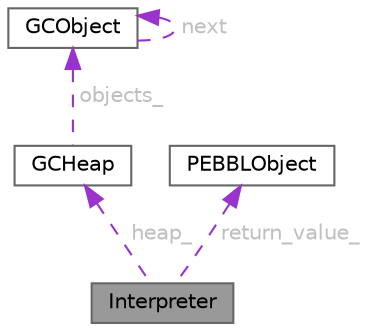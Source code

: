 digraph "Interpreter"
{
 // LATEX_PDF_SIZE
  bgcolor="transparent";
  edge [fontname=Helvetica,fontsize=10,labelfontname=Helvetica,labelfontsize=10];
  node [fontname=Helvetica,fontsize=10,shape=box,height=0.2,width=0.4];
  Node1 [id="Node000001",label="Interpreter",height=0.2,width=0.4,color="gray40", fillcolor="grey60", style="filled", fontcolor="black",tooltip="Main interpreter for executing PEBBL programs."];
  Node2 -> Node1 [id="edge1_Node000001_Node000002",dir="back",color="darkorchid3",style="dashed",tooltip=" ",label=" heap_",fontcolor="grey" ];
  Node2 [id="Node000002",label="GCHeap",height=0.2,width=0.4,color="gray40", fillcolor="white", style="filled",URL="$classGCHeap.html",tooltip="Garbage collection heap manager."];
  Node3 -> Node2 [id="edge2_Node000002_Node000003",dir="back",color="darkorchid3",style="dashed",tooltip=" ",label=" objects_",fontcolor="grey" ];
  Node3 [id="Node000003",label="GCObject",height=0.2,width=0.4,color="gray40", fillcolor="white", style="filled",URL="$structGCObject.html",tooltip="Base class for all garbage-collected objects."];
  Node3 -> Node3 [id="edge3_Node000003_Node000003",dir="back",color="darkorchid3",style="dashed",tooltip=" ",label=" next",fontcolor="grey" ];
  Node4 -> Node1 [id="edge4_Node000001_Node000004",dir="back",color="darkorchid3",style="dashed",tooltip=" ",label=" return_value_",fontcolor="grey" ];
  Node4 [id="Node000004",label="PEBBLObject",height=0.2,width=0.4,color="gray40", fillcolor="white", style="filled",URL="$structPEBBLObject.html",tooltip="A value type that uses NaN-boxing to store different types efficiently."];
}
